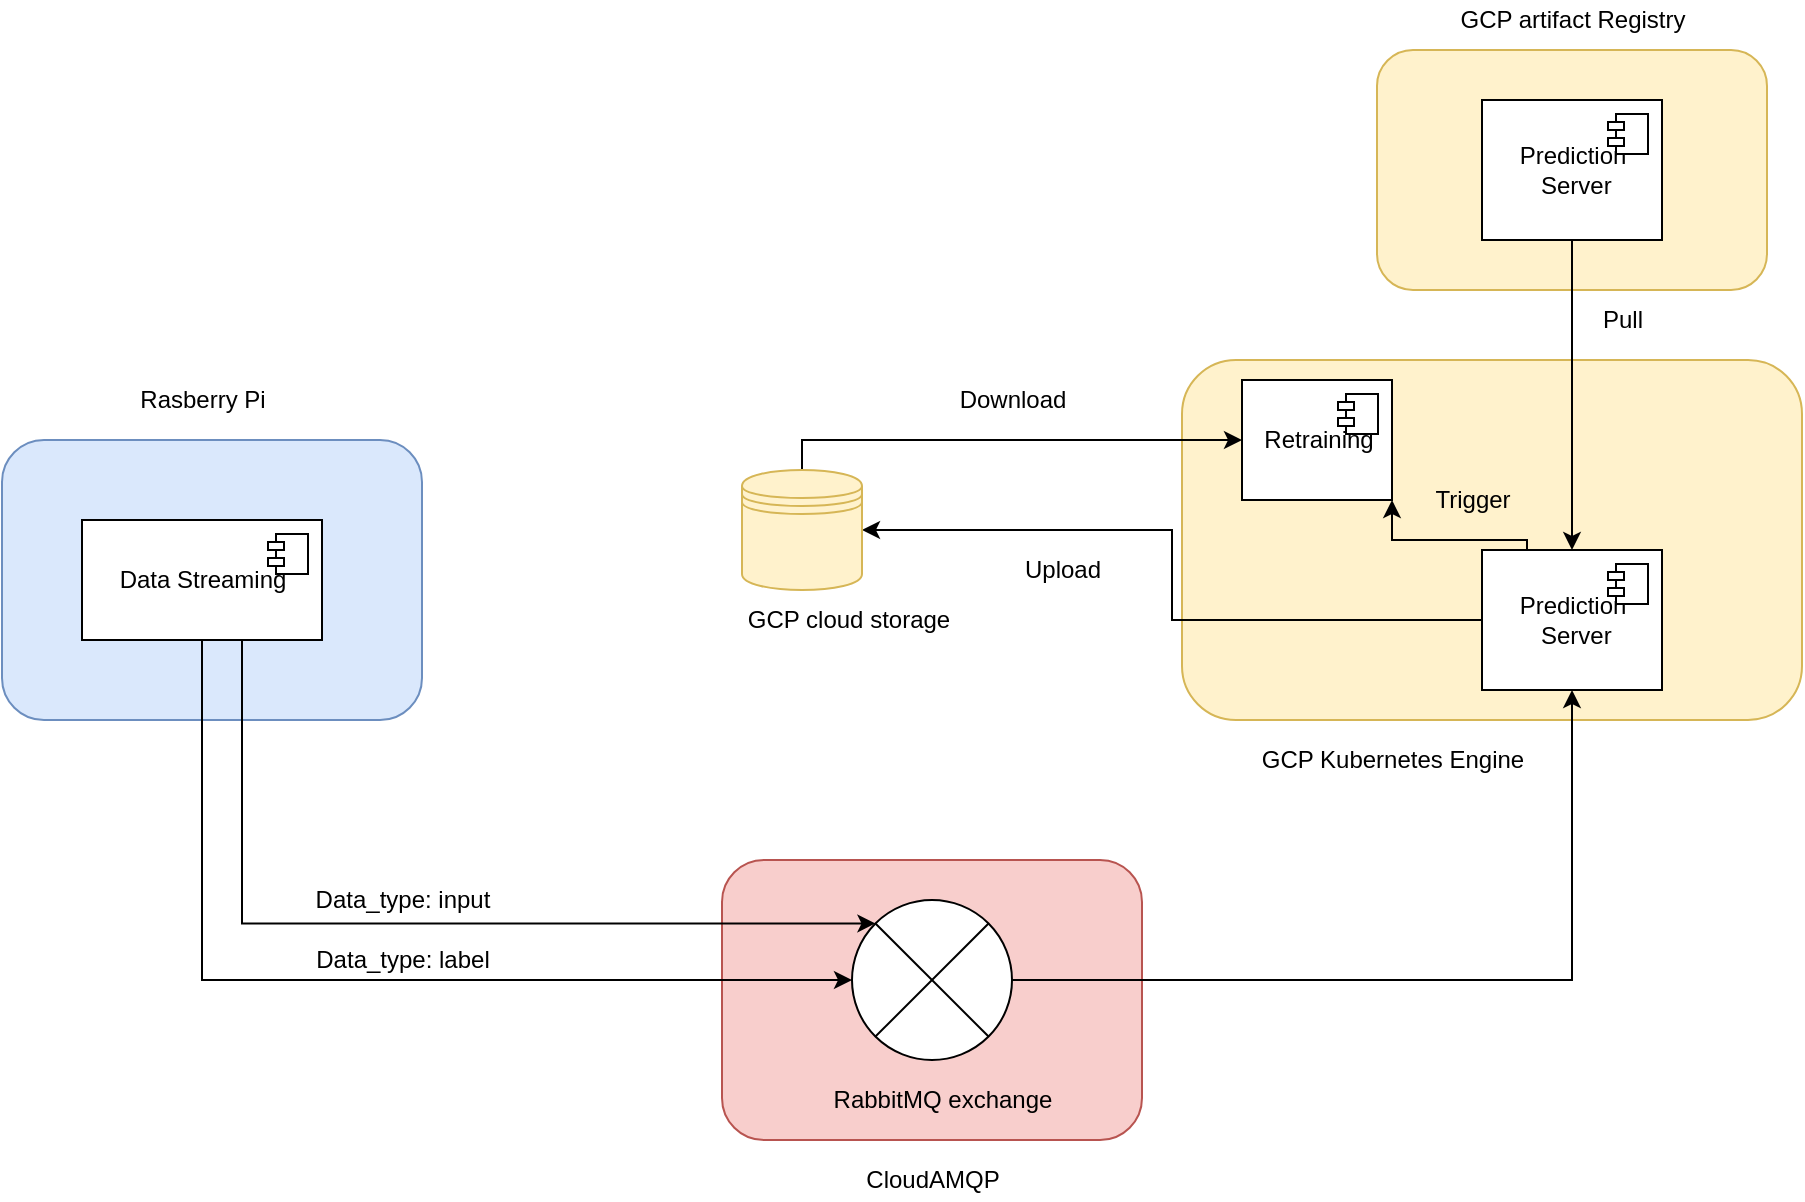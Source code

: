 <mxfile version="15.8.7" type="device"><diagram id="30w_22wjekaube8BgWch" name="Page-1"><mxGraphModel dx="1113" dy="728" grid="1" gridSize="10" guides="1" tooltips="1" connect="1" arrows="1" fold="1" page="1" pageScale="1" pageWidth="827" pageHeight="1169" math="0" shadow="0"><root><mxCell id="0"/><mxCell id="1" parent="0"/><mxCell id="FU4h0pJMfonb01sDDBaI-1" value="" style="rounded=1;whiteSpace=wrap;html=1;fillColor=#dae8fc;strokeColor=#6c8ebf;" vertex="1" parent="1"><mxGeometry x="100" y="280" width="210" height="140" as="geometry"/></mxCell><mxCell id="FU4h0pJMfonb01sDDBaI-2" value="" style="rounded=1;whiteSpace=wrap;html=1;fillColor=#f8cecc;strokeColor=#b85450;" vertex="1" parent="1"><mxGeometry x="460" y="490" width="210" height="140" as="geometry"/></mxCell><mxCell id="FU4h0pJMfonb01sDDBaI-3" value="" style="rounded=1;whiteSpace=wrap;html=1;fillColor=#fff2cc;strokeColor=#d6b656;" vertex="1" parent="1"><mxGeometry x="690" y="240" width="310" height="180" as="geometry"/></mxCell><mxCell id="FU4h0pJMfonb01sDDBaI-4" style="edgeStyle=orthogonalEdgeStyle;rounded=0;orthogonalLoop=1;jettySize=auto;html=1;exitX=1;exitY=0.5;exitDx=0;exitDy=0;" edge="1" parent="1" source="FU4h0pJMfonb01sDDBaI-5" target="FU4h0pJMfonb01sDDBaI-18"><mxGeometry relative="1" as="geometry"><mxPoint x="770" y="490" as="targetPoint"/><Array as="points"><mxPoint x="885" y="550"/></Array></mxGeometry></mxCell><mxCell id="FU4h0pJMfonb01sDDBaI-5" value="" style="shape=sumEllipse;perimeter=ellipsePerimeter;whiteSpace=wrap;html=1;backgroundOutline=1;" vertex="1" parent="1"><mxGeometry x="525" y="510" width="80" height="80" as="geometry"/></mxCell><mxCell id="FU4h0pJMfonb01sDDBaI-6" value="RabbitMQ exchange" style="text;html=1;align=center;verticalAlign=middle;resizable=0;points=[];autosize=1;strokeColor=none;fillColor=none;" vertex="1" parent="1"><mxGeometry x="510" y="600" width="120" height="20" as="geometry"/></mxCell><mxCell id="FU4h0pJMfonb01sDDBaI-7" value="CloudAMQP" style="text;html=1;align=center;verticalAlign=middle;resizable=0;points=[];autosize=1;strokeColor=none;fillColor=none;" vertex="1" parent="1"><mxGeometry x="525" y="640" width="80" height="20" as="geometry"/></mxCell><mxCell id="FU4h0pJMfonb01sDDBaI-8" style="edgeStyle=orthogonalEdgeStyle;rounded=0;orthogonalLoop=1;jettySize=auto;html=1;exitX=0.5;exitY=1;exitDx=0;exitDy=0;entryX=0;entryY=0.5;entryDx=0;entryDy=0;" edge="1" parent="1" source="FU4h0pJMfonb01sDDBaI-10" target="FU4h0pJMfonb01sDDBaI-5"><mxGeometry relative="1" as="geometry"/></mxCell><mxCell id="FU4h0pJMfonb01sDDBaI-9" style="edgeStyle=orthogonalEdgeStyle;rounded=0;orthogonalLoop=1;jettySize=auto;html=1;exitX=0.75;exitY=1;exitDx=0;exitDy=0;entryX=0;entryY=0;entryDx=0;entryDy=0;" edge="1" parent="1" source="FU4h0pJMfonb01sDDBaI-10" target="FU4h0pJMfonb01sDDBaI-5"><mxGeometry relative="1" as="geometry"><Array as="points"><mxPoint x="220" y="522"/></Array></mxGeometry></mxCell><mxCell id="FU4h0pJMfonb01sDDBaI-10" value="Data Streaming" style="html=1;dropTarget=0;" vertex="1" parent="1"><mxGeometry x="140" y="320" width="120" height="60" as="geometry"/></mxCell><mxCell id="FU4h0pJMfonb01sDDBaI-11" value="" style="shape=module;jettyWidth=8;jettyHeight=4;" vertex="1" parent="FU4h0pJMfonb01sDDBaI-10"><mxGeometry x="1" width="20" height="20" relative="1" as="geometry"><mxPoint x="-27" y="7" as="offset"/></mxGeometry></mxCell><mxCell id="FU4h0pJMfonb01sDDBaI-12" value="Data_type: input" style="text;html=1;align=center;verticalAlign=middle;resizable=0;points=[];autosize=1;strokeColor=none;fillColor=none;" vertex="1" parent="1"><mxGeometry x="250" y="500" width="100" height="20" as="geometry"/></mxCell><mxCell id="FU4h0pJMfonb01sDDBaI-13" value="Data_type: label" style="text;html=1;align=center;verticalAlign=middle;resizable=0;points=[];autosize=1;strokeColor=none;fillColor=none;" vertex="1" parent="1"><mxGeometry x="250" y="530" width="100" height="20" as="geometry"/></mxCell><mxCell id="FU4h0pJMfonb01sDDBaI-14" value="Rasberry Pi" style="text;html=1;align=center;verticalAlign=middle;resizable=0;points=[];autosize=1;strokeColor=none;fillColor=none;" vertex="1" parent="1"><mxGeometry x="160" y="250" width="80" height="20" as="geometry"/></mxCell><mxCell id="FU4h0pJMfonb01sDDBaI-15" style="edgeStyle=orthogonalEdgeStyle;rounded=0;orthogonalLoop=1;jettySize=auto;html=1;exitX=0;exitY=0.5;exitDx=0;exitDy=0;entryX=1;entryY=0.5;entryDx=0;entryDy=0;" edge="1" parent="1" source="FU4h0pJMfonb01sDDBaI-18" target="FU4h0pJMfonb01sDDBaI-33"><mxGeometry relative="1" as="geometry"/></mxCell><mxCell id="FU4h0pJMfonb01sDDBaI-17" style="edgeStyle=orthogonalEdgeStyle;rounded=0;orthogonalLoop=1;jettySize=auto;html=1;exitX=0.25;exitY=0;exitDx=0;exitDy=0;entryX=1;entryY=1;entryDx=0;entryDy=0;" edge="1" parent="1" source="FU4h0pJMfonb01sDDBaI-18" target="FU4h0pJMfonb01sDDBaI-20"><mxGeometry relative="1" as="geometry"><Array as="points"><mxPoint x="863" y="330"/><mxPoint x="795" y="330"/></Array></mxGeometry></mxCell><mxCell id="FU4h0pJMfonb01sDDBaI-18" value="Prediction &lt;br&gt;&amp;nbsp;Server" style="html=1;dropTarget=0;" vertex="1" parent="1"><mxGeometry x="840" y="335" width="90" height="70" as="geometry"/></mxCell><mxCell id="FU4h0pJMfonb01sDDBaI-19" value="" style="shape=module;jettyWidth=8;jettyHeight=4;" vertex="1" parent="FU4h0pJMfonb01sDDBaI-18"><mxGeometry x="1" width="20" height="20" relative="1" as="geometry"><mxPoint x="-27" y="7" as="offset"/></mxGeometry></mxCell><mxCell id="FU4h0pJMfonb01sDDBaI-20" value="Retraining" style="html=1;dropTarget=0;" vertex="1" parent="1"><mxGeometry x="720" y="250" width="75" height="60" as="geometry"/></mxCell><mxCell id="FU4h0pJMfonb01sDDBaI-21" value="" style="shape=module;jettyWidth=8;jettyHeight=4;" vertex="1" parent="FU4h0pJMfonb01sDDBaI-20"><mxGeometry x="1" width="20" height="20" relative="1" as="geometry"><mxPoint x="-27" y="7" as="offset"/></mxGeometry></mxCell><mxCell id="FU4h0pJMfonb01sDDBaI-23" value="" style="rounded=1;whiteSpace=wrap;html=1;fillColor=#fff2cc;strokeColor=#d6b656;" vertex="1" parent="1"><mxGeometry x="787.5" y="85" width="195" height="120" as="geometry"/></mxCell><mxCell id="FU4h0pJMfonb01sDDBaI-25" style="edgeStyle=orthogonalEdgeStyle;rounded=0;orthogonalLoop=1;jettySize=auto;html=1;exitX=0.5;exitY=1;exitDx=0;exitDy=0;" edge="1" parent="1" source="FU4h0pJMfonb01sDDBaI-26" target="FU4h0pJMfonb01sDDBaI-18"><mxGeometry relative="1" as="geometry"/></mxCell><mxCell id="FU4h0pJMfonb01sDDBaI-26" value="Prediction &lt;br&gt;&amp;nbsp;Server" style="html=1;dropTarget=0;" vertex="1" parent="1"><mxGeometry x="840" y="110" width="90" height="70" as="geometry"/></mxCell><mxCell id="FU4h0pJMfonb01sDDBaI-27" value="" style="shape=module;jettyWidth=8;jettyHeight=4;" vertex="1" parent="FU4h0pJMfonb01sDDBaI-26"><mxGeometry x="1" width="20" height="20" relative="1" as="geometry"><mxPoint x="-27" y="7" as="offset"/></mxGeometry></mxCell><mxCell id="FU4h0pJMfonb01sDDBaI-29" value="Pull" style="text;html=1;align=center;verticalAlign=middle;resizable=0;points=[];autosize=1;strokeColor=none;fillColor=none;" vertex="1" parent="1"><mxGeometry x="890" y="210" width="40" height="20" as="geometry"/></mxCell><mxCell id="FU4h0pJMfonb01sDDBaI-30" value="GCP artifact Registry" style="text;html=1;align=center;verticalAlign=middle;resizable=0;points=[];autosize=1;strokeColor=none;fillColor=none;" vertex="1" parent="1"><mxGeometry x="820" y="60" width="130" height="20" as="geometry"/></mxCell><mxCell id="FU4h0pJMfonb01sDDBaI-31" value="GCP cloud storage" style="text;html=1;align=center;verticalAlign=middle;resizable=0;points=[];autosize=1;strokeColor=none;fillColor=none;" vertex="1" parent="1"><mxGeometry x="462.5" y="360" width="120" height="20" as="geometry"/></mxCell><mxCell id="FU4h0pJMfonb01sDDBaI-37" style="edgeStyle=orthogonalEdgeStyle;rounded=0;orthogonalLoop=1;jettySize=auto;html=1;exitX=0.5;exitY=0;exitDx=0;exitDy=0;entryX=0;entryY=0.5;entryDx=0;entryDy=0;" edge="1" parent="1" source="FU4h0pJMfonb01sDDBaI-33" target="FU4h0pJMfonb01sDDBaI-20"><mxGeometry relative="1" as="geometry"><Array as="points"><mxPoint x="500" y="280"/></Array></mxGeometry></mxCell><mxCell id="FU4h0pJMfonb01sDDBaI-33" value="" style="shape=datastore;whiteSpace=wrap;html=1;fillColor=#fff2cc;strokeColor=#d6b656;" vertex="1" parent="1"><mxGeometry x="470" y="295" width="60" height="60" as="geometry"/></mxCell><mxCell id="FU4h0pJMfonb01sDDBaI-34" value="Upload" style="text;html=1;align=center;verticalAlign=middle;resizable=0;points=[];autosize=1;strokeColor=none;fillColor=none;" vertex="1" parent="1"><mxGeometry x="605" y="335" width="50" height="20" as="geometry"/></mxCell><mxCell id="FU4h0pJMfonb01sDDBaI-35" value="Download" style="text;html=1;align=center;verticalAlign=middle;resizable=0;points=[];autosize=1;strokeColor=none;fillColor=none;" vertex="1" parent="1"><mxGeometry x="570" y="250" width="70" height="20" as="geometry"/></mxCell><mxCell id="FU4h0pJMfonb01sDDBaI-36" value="Trigger" style="text;html=1;align=center;verticalAlign=middle;resizable=0;points=[];autosize=1;strokeColor=none;fillColor=none;" vertex="1" parent="1"><mxGeometry x="810" y="300" width="50" height="20" as="geometry"/></mxCell><mxCell id="FU4h0pJMfonb01sDDBaI-38" value="GCP Kubernetes Engine" style="text;html=1;align=center;verticalAlign=middle;resizable=0;points=[];autosize=1;strokeColor=none;fillColor=none;" vertex="1" parent="1"><mxGeometry x="720" y="430" width="150" height="20" as="geometry"/></mxCell></root></mxGraphModel></diagram></mxfile>